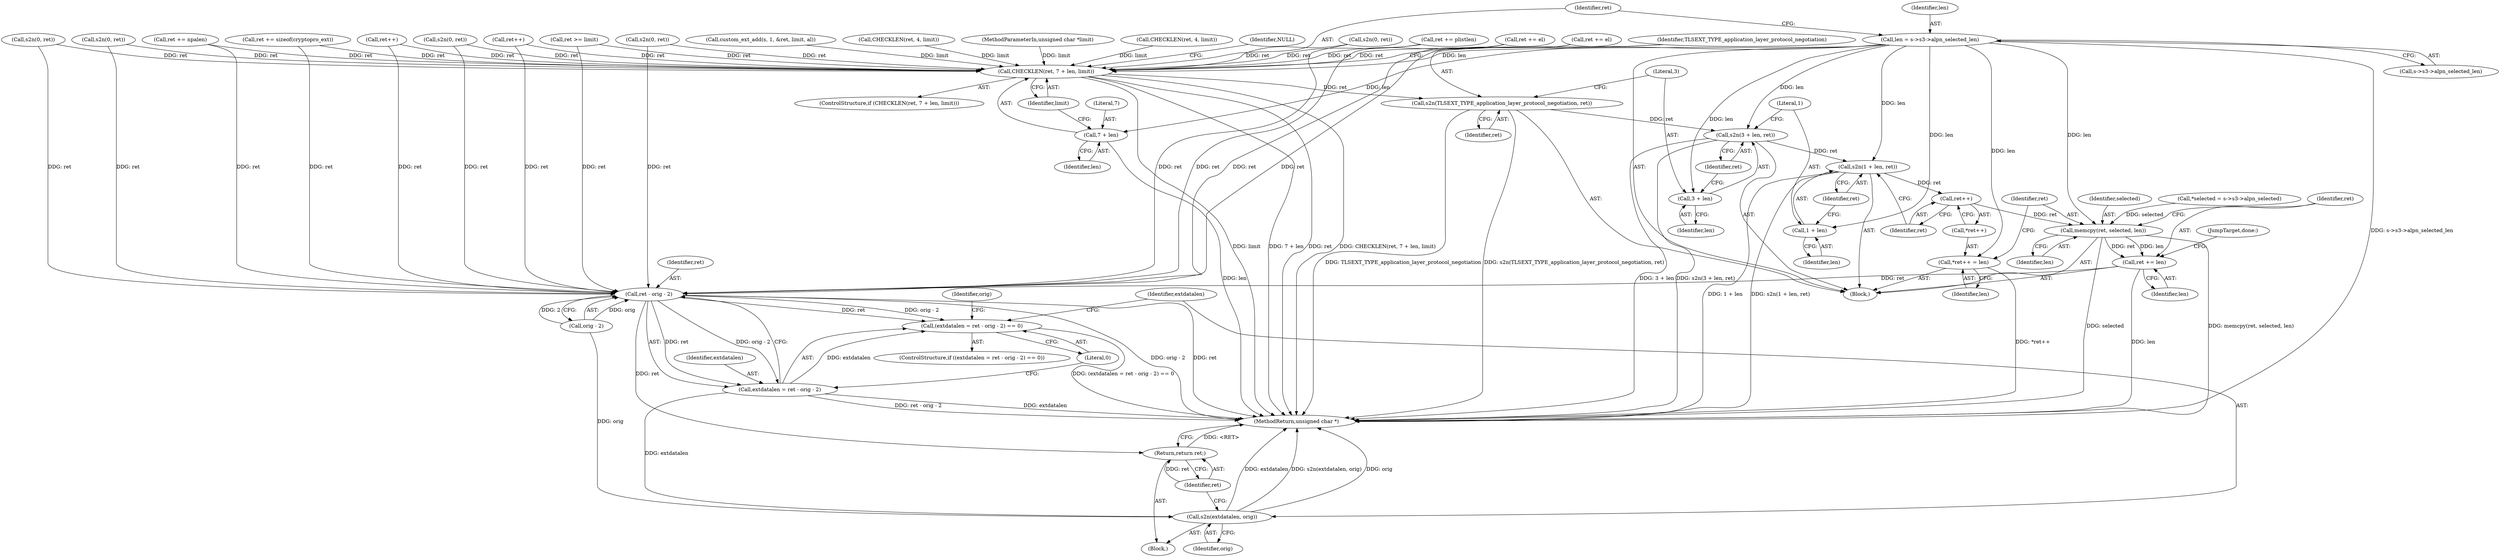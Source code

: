digraph "0_openssl_4ad93618d26a3ea23d36ad5498ff4f59eff3a4d2_6@pointer" {
"1000741" [label="(Call,len = s->s3->alpn_selected_len)"];
"1000749" [label="(Call,CHECKLEN(ret, 7 + len, limit))"];
"1000757" [label="(Call,s2n(TLSEXT_TYPE_application_layer_protocol_negotiation, ret))"];
"1000760" [label="(Call,s2n(3 + len, ret))"];
"1000765" [label="(Call,s2n(1 + len, ret))"];
"1000772" [label="(Call,ret++)"];
"1000775" [label="(Call,memcpy(ret, selected, len))"];
"1000779" [label="(Call,ret += len)"];
"1000787" [label="(Call,ret - orig - 2)"];
"1000784" [label="(Call,(extdatalen = ret - orig - 2) == 0)"];
"1000785" [label="(Call,extdatalen = ret - orig - 2)"];
"1000795" [label="(Call,s2n(extdatalen, orig))"];
"1000798" [label="(Return,return ret;)"];
"1000751" [label="(Call,7 + len)"];
"1000761" [label="(Call,3 + len)"];
"1000766" [label="(Call,1 + len)"];
"1000770" [label="(Call,*ret++ = len)"];
"1000761" [label="(Call,3 + len)"];
"1000785" [label="(Call,extdatalen = ret - orig - 2)"];
"1000797" [label="(Identifier,orig)"];
"1000711" [label="(Call,CHECKLEN(ret, 4, limit))"];
"1000781" [label="(Identifier,len)"];
"1000776" [label="(Identifier,ret)"];
"1000385" [label="(Call,s2n(0, ret))"];
"1000751" [label="(Call,7 + len)"];
"1000767" [label="(Literal,1)"];
"1000742" [label="(Identifier,len)"];
"1000247" [label="(Call,ret += el)"];
"1000778" [label="(Identifier,len)"];
"1000786" [label="(Identifier,extdatalen)"];
"1000753" [label="(Identifier,len)"];
"1000763" [label="(Identifier,len)"];
"1000796" [label="(Identifier,extdatalen)"];
"1000757" [label="(Call,s2n(TLSEXT_TYPE_application_layer_protocol_negotiation, ret))"];
"1000777" [label="(Identifier,selected)"];
"1000787" [label="(Call,ret - orig - 2)"];
"1000798" [label="(Return,return ret;)"];
"1000775" [label="(Call,memcpy(ret, selected, len))"];
"1000768" [label="(Identifier,len)"];
"1000438" [label="(Call,ret += el)"];
"1000794" [label="(Identifier,orig)"];
"1000770" [label="(Call,*ret++ = len)"];
"1000780" [label="(Identifier,ret)"];
"1000756" [label="(Identifier,NULL)"];
"1000743" [label="(Call,s->s3->alpn_selected_len)"];
"1000764" [label="(Identifier,ret)"];
"1000526" [label="(Call,ret++)"];
"1000750" [label="(Identifier,ret)"];
"1000769" [label="(Identifier,ret)"];
"1000784" [label="(Call,(extdatalen = ret - orig - 2) == 0)"];
"1000766" [label="(Call,1 + len)"];
"1000800" [label="(MethodReturn,unsigned char *)"];
"1000191" [label="(Call,ret >= limit)"];
"1000759" [label="(Identifier,ret)"];
"1000788" [label="(Identifier,ret)"];
"1000774" [label="(Identifier,len)"];
"1000760" [label="(Call,s2n(3 + len, ret))"];
"1000754" [label="(Identifier,limit)"];
"1000779" [label="(Call,ret += len)"];
"1000610" [label="(Call,custom_ext_add(s, 1, &ret, limit, al))"];
"1000128" [label="(Block,)"];
"1000741" [label="(Call,len = s->s3->alpn_selected_len)"];
"1000287" [label="(Call,s2n(0, ret))"];
"1000339" [label="(Call,ret += plistlen)"];
"1000698" [label="(Call,s2n(0, ret))"];
"1000598" [label="(Call,ret += npalen)"];
"1000532" [label="(Call,ret++)"];
"1000789" [label="(Call,orig - 2)"];
"1000792" [label="(Literal,0)"];
"1000752" [label="(Literal,7)"];
"1000360" [label="(Call,s2n(0, ret))"];
"1000772" [label="(Call,ret++)"];
"1000689" [label="(Call,CHECKLEN(ret, 4, limit))"];
"1000491" [label="(Call,ret += sizeof(cryptopro_ext))"];
"1000749" [label="(Call,CHECKLEN(ret, 7 + len, limit))"];
"1000720" [label="(Call,s2n(0, ret))"];
"1000771" [label="(Call,*ret++)"];
"1000731" [label="(Block,)"];
"1000733" [label="(Call,*selected = s->s3->alpn_selected)"];
"1000782" [label="(JumpTarget,done:)"];
"1000783" [label="(ControlStructure,if ((extdatalen = ret - orig - 2) == 0))"];
"1000795" [label="(Call,s2n(extdatalen, orig))"];
"1000758" [label="(Identifier,TLSEXT_TYPE_application_layer_protocol_negotiation)"];
"1000126" [label="(MethodParameterIn,unsigned char *limit)"];
"1000799" [label="(Identifier,ret)"];
"1000762" [label="(Literal,3)"];
"1000748" [label="(ControlStructure,if (CHECKLEN(ret, 7 + len, limit)))"];
"1000765" [label="(Call,s2n(1 + len, ret))"];
"1000773" [label="(Identifier,ret)"];
"1000741" -> "1000731"  [label="AST: "];
"1000741" -> "1000743"  [label="CFG: "];
"1000742" -> "1000741"  [label="AST: "];
"1000743" -> "1000741"  [label="AST: "];
"1000750" -> "1000741"  [label="CFG: "];
"1000741" -> "1000800"  [label="DDG: s->s3->alpn_selected_len"];
"1000741" -> "1000749"  [label="DDG: len"];
"1000741" -> "1000751"  [label="DDG: len"];
"1000741" -> "1000760"  [label="DDG: len"];
"1000741" -> "1000761"  [label="DDG: len"];
"1000741" -> "1000765"  [label="DDG: len"];
"1000741" -> "1000766"  [label="DDG: len"];
"1000741" -> "1000770"  [label="DDG: len"];
"1000741" -> "1000775"  [label="DDG: len"];
"1000749" -> "1000748"  [label="AST: "];
"1000749" -> "1000754"  [label="CFG: "];
"1000750" -> "1000749"  [label="AST: "];
"1000751" -> "1000749"  [label="AST: "];
"1000754" -> "1000749"  [label="AST: "];
"1000756" -> "1000749"  [label="CFG: "];
"1000758" -> "1000749"  [label="CFG: "];
"1000749" -> "1000800"  [label="DDG: limit"];
"1000749" -> "1000800"  [label="DDG: 7 + len"];
"1000749" -> "1000800"  [label="DDG: ret"];
"1000749" -> "1000800"  [label="DDG: CHECKLEN(ret, 7 + len, limit)"];
"1000247" -> "1000749"  [label="DDG: ret"];
"1000598" -> "1000749"  [label="DDG: ret"];
"1000287" -> "1000749"  [label="DDG: ret"];
"1000385" -> "1000749"  [label="DDG: ret"];
"1000526" -> "1000749"  [label="DDG: ret"];
"1000339" -> "1000749"  [label="DDG: ret"];
"1000360" -> "1000749"  [label="DDG: ret"];
"1000491" -> "1000749"  [label="DDG: ret"];
"1000720" -> "1000749"  [label="DDG: ret"];
"1000438" -> "1000749"  [label="DDG: ret"];
"1000191" -> "1000749"  [label="DDG: ret"];
"1000698" -> "1000749"  [label="DDG: ret"];
"1000532" -> "1000749"  [label="DDG: ret"];
"1000711" -> "1000749"  [label="DDG: limit"];
"1000610" -> "1000749"  [label="DDG: limit"];
"1000689" -> "1000749"  [label="DDG: limit"];
"1000126" -> "1000749"  [label="DDG: limit"];
"1000749" -> "1000757"  [label="DDG: ret"];
"1000757" -> "1000731"  [label="AST: "];
"1000757" -> "1000759"  [label="CFG: "];
"1000758" -> "1000757"  [label="AST: "];
"1000759" -> "1000757"  [label="AST: "];
"1000762" -> "1000757"  [label="CFG: "];
"1000757" -> "1000800"  [label="DDG: s2n(TLSEXT_TYPE_application_layer_protocol_negotiation, ret)"];
"1000757" -> "1000800"  [label="DDG: TLSEXT_TYPE_application_layer_protocol_negotiation"];
"1000757" -> "1000760"  [label="DDG: ret"];
"1000760" -> "1000731"  [label="AST: "];
"1000760" -> "1000764"  [label="CFG: "];
"1000761" -> "1000760"  [label="AST: "];
"1000764" -> "1000760"  [label="AST: "];
"1000767" -> "1000760"  [label="CFG: "];
"1000760" -> "1000800"  [label="DDG: s2n(3 + len, ret)"];
"1000760" -> "1000800"  [label="DDG: 3 + len"];
"1000760" -> "1000765"  [label="DDG: ret"];
"1000765" -> "1000731"  [label="AST: "];
"1000765" -> "1000769"  [label="CFG: "];
"1000766" -> "1000765"  [label="AST: "];
"1000769" -> "1000765"  [label="AST: "];
"1000773" -> "1000765"  [label="CFG: "];
"1000765" -> "1000800"  [label="DDG: 1 + len"];
"1000765" -> "1000800"  [label="DDG: s2n(1 + len, ret)"];
"1000765" -> "1000772"  [label="DDG: ret"];
"1000772" -> "1000771"  [label="AST: "];
"1000772" -> "1000773"  [label="CFG: "];
"1000773" -> "1000772"  [label="AST: "];
"1000771" -> "1000772"  [label="CFG: "];
"1000772" -> "1000775"  [label="DDG: ret"];
"1000775" -> "1000731"  [label="AST: "];
"1000775" -> "1000778"  [label="CFG: "];
"1000776" -> "1000775"  [label="AST: "];
"1000777" -> "1000775"  [label="AST: "];
"1000778" -> "1000775"  [label="AST: "];
"1000780" -> "1000775"  [label="CFG: "];
"1000775" -> "1000800"  [label="DDG: selected"];
"1000775" -> "1000800"  [label="DDG: memcpy(ret, selected, len)"];
"1000733" -> "1000775"  [label="DDG: selected"];
"1000775" -> "1000779"  [label="DDG: len"];
"1000775" -> "1000779"  [label="DDG: ret"];
"1000779" -> "1000731"  [label="AST: "];
"1000779" -> "1000781"  [label="CFG: "];
"1000780" -> "1000779"  [label="AST: "];
"1000781" -> "1000779"  [label="AST: "];
"1000782" -> "1000779"  [label="CFG: "];
"1000779" -> "1000800"  [label="DDG: len"];
"1000779" -> "1000787"  [label="DDG: ret"];
"1000787" -> "1000785"  [label="AST: "];
"1000787" -> "1000789"  [label="CFG: "];
"1000788" -> "1000787"  [label="AST: "];
"1000789" -> "1000787"  [label="AST: "];
"1000785" -> "1000787"  [label="CFG: "];
"1000787" -> "1000800"  [label="DDG: orig - 2"];
"1000787" -> "1000800"  [label="DDG: ret"];
"1000787" -> "1000784"  [label="DDG: ret"];
"1000787" -> "1000784"  [label="DDG: orig - 2"];
"1000787" -> "1000785"  [label="DDG: ret"];
"1000787" -> "1000785"  [label="DDG: orig - 2"];
"1000247" -> "1000787"  [label="DDG: ret"];
"1000287" -> "1000787"  [label="DDG: ret"];
"1000385" -> "1000787"  [label="DDG: ret"];
"1000526" -> "1000787"  [label="DDG: ret"];
"1000339" -> "1000787"  [label="DDG: ret"];
"1000360" -> "1000787"  [label="DDG: ret"];
"1000491" -> "1000787"  [label="DDG: ret"];
"1000720" -> "1000787"  [label="DDG: ret"];
"1000438" -> "1000787"  [label="DDG: ret"];
"1000191" -> "1000787"  [label="DDG: ret"];
"1000698" -> "1000787"  [label="DDG: ret"];
"1000532" -> "1000787"  [label="DDG: ret"];
"1000598" -> "1000787"  [label="DDG: ret"];
"1000789" -> "1000787"  [label="DDG: orig"];
"1000789" -> "1000787"  [label="DDG: 2"];
"1000787" -> "1000798"  [label="DDG: ret"];
"1000784" -> "1000783"  [label="AST: "];
"1000784" -> "1000792"  [label="CFG: "];
"1000785" -> "1000784"  [label="AST: "];
"1000792" -> "1000784"  [label="AST: "];
"1000794" -> "1000784"  [label="CFG: "];
"1000796" -> "1000784"  [label="CFG: "];
"1000784" -> "1000800"  [label="DDG: (extdatalen = ret - orig - 2) == 0"];
"1000785" -> "1000784"  [label="DDG: extdatalen"];
"1000786" -> "1000785"  [label="AST: "];
"1000792" -> "1000785"  [label="CFG: "];
"1000785" -> "1000800"  [label="DDG: extdatalen"];
"1000785" -> "1000800"  [label="DDG: ret - orig - 2"];
"1000785" -> "1000795"  [label="DDG: extdatalen"];
"1000795" -> "1000128"  [label="AST: "];
"1000795" -> "1000797"  [label="CFG: "];
"1000796" -> "1000795"  [label="AST: "];
"1000797" -> "1000795"  [label="AST: "];
"1000799" -> "1000795"  [label="CFG: "];
"1000795" -> "1000800"  [label="DDG: extdatalen"];
"1000795" -> "1000800"  [label="DDG: s2n(extdatalen, orig)"];
"1000795" -> "1000800"  [label="DDG: orig"];
"1000789" -> "1000795"  [label="DDG: orig"];
"1000798" -> "1000128"  [label="AST: "];
"1000798" -> "1000799"  [label="CFG: "];
"1000799" -> "1000798"  [label="AST: "];
"1000800" -> "1000798"  [label="CFG: "];
"1000798" -> "1000800"  [label="DDG: <RET>"];
"1000799" -> "1000798"  [label="DDG: ret"];
"1000751" -> "1000753"  [label="CFG: "];
"1000752" -> "1000751"  [label="AST: "];
"1000753" -> "1000751"  [label="AST: "];
"1000754" -> "1000751"  [label="CFG: "];
"1000751" -> "1000800"  [label="DDG: len"];
"1000761" -> "1000763"  [label="CFG: "];
"1000762" -> "1000761"  [label="AST: "];
"1000763" -> "1000761"  [label="AST: "];
"1000764" -> "1000761"  [label="CFG: "];
"1000766" -> "1000768"  [label="CFG: "];
"1000767" -> "1000766"  [label="AST: "];
"1000768" -> "1000766"  [label="AST: "];
"1000769" -> "1000766"  [label="CFG: "];
"1000770" -> "1000731"  [label="AST: "];
"1000770" -> "1000774"  [label="CFG: "];
"1000771" -> "1000770"  [label="AST: "];
"1000774" -> "1000770"  [label="AST: "];
"1000776" -> "1000770"  [label="CFG: "];
"1000770" -> "1000800"  [label="DDG: *ret++"];
}
